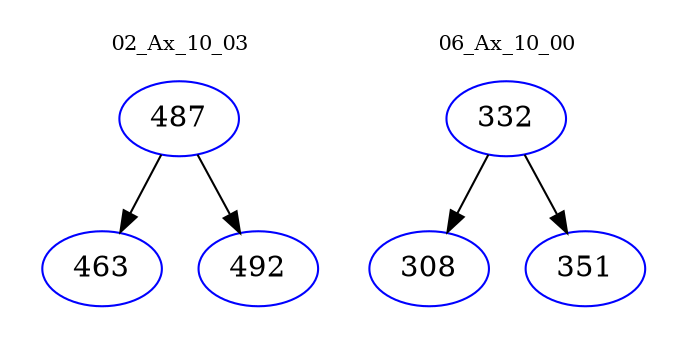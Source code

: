 digraph{
subgraph cluster_0 {
color = white
label = "02_Ax_10_03";
fontsize=10;
T0_487 [label="487", color="blue"]
T0_487 -> T0_463 [color="black"]
T0_463 [label="463", color="blue"]
T0_487 -> T0_492 [color="black"]
T0_492 [label="492", color="blue"]
}
subgraph cluster_1 {
color = white
label = "06_Ax_10_00";
fontsize=10;
T1_332 [label="332", color="blue"]
T1_332 -> T1_308 [color="black"]
T1_308 [label="308", color="blue"]
T1_332 -> T1_351 [color="black"]
T1_351 [label="351", color="blue"]
}
}
